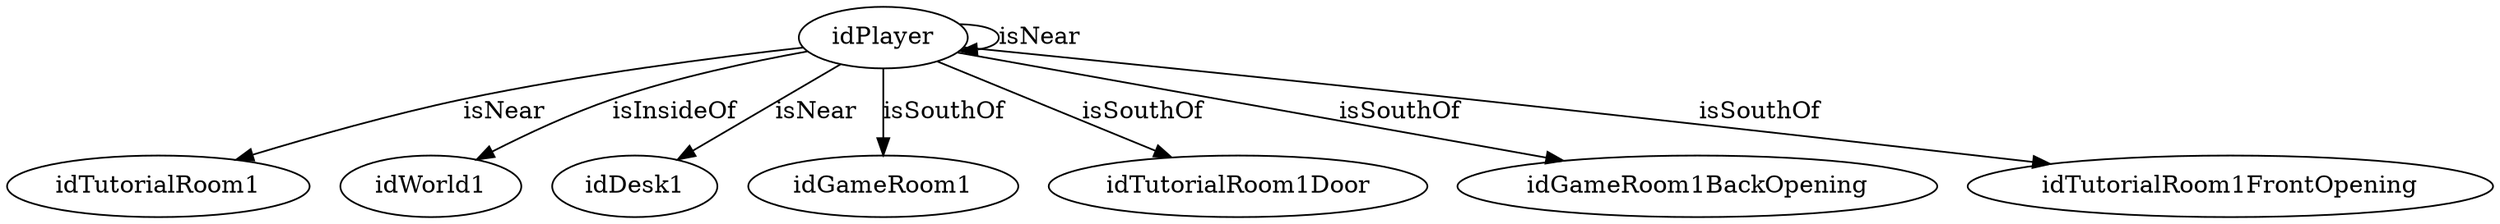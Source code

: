 digraph  {
idPlayer [node_type=entity_node];
idTutorialRoom1 [node_type=entity_node];
idWorld1 [node_type=entity_node];
idDesk1 [node_type=entity_node];
idGameRoom1 [node_type=entity_node];
idTutorialRoom1Door [node_type=entity_node];
idGameRoom1BackOpening [node_type=entity_node];
idTutorialRoom1FrontOpening [node_type=entity_node];
idPlayer -> idTutorialRoom1  [edge_type=relationship, label=isNear];
idPlayer -> idWorld1  [edge_type=relationship, label=isInsideOf];
idPlayer -> idPlayer  [edge_type=relationship, label=isNear];
idPlayer -> idDesk1  [edge_type=relationship, label=isNear];
idPlayer -> idGameRoom1  [edge_type=relationship, label=isSouthOf];
idPlayer -> idTutorialRoom1Door  [edge_type=relationship, label=isSouthOf];
idPlayer -> idGameRoom1BackOpening  [edge_type=relationship, label=isSouthOf];
idPlayer -> idTutorialRoom1FrontOpening  [edge_type=relationship, label=isSouthOf];
}
